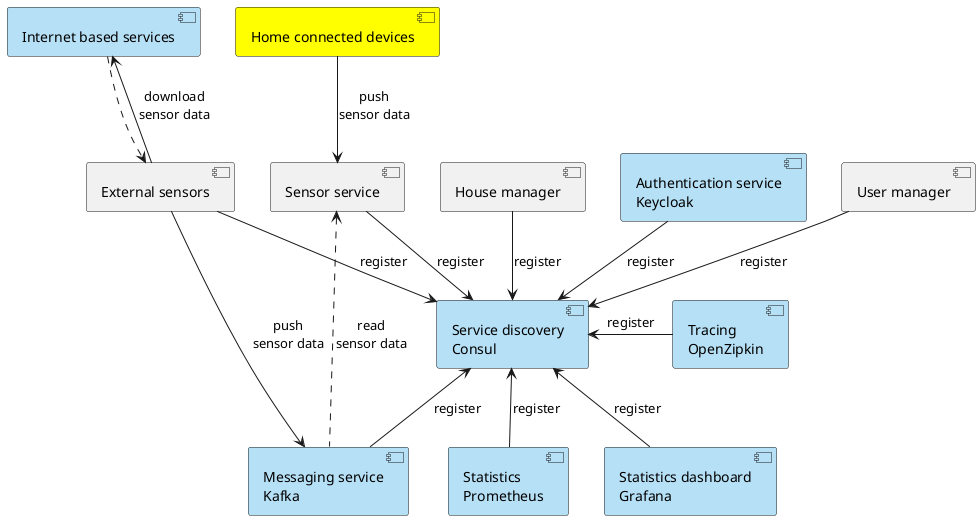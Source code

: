 @startuml
component internet as "Internet based services"  #b6e0f6

component messaging as "Messaging service\nKafka" #b6e0f6
component discovery as "Service discovery\nConsul" #b6e0f6
component sensors as "Sensor service"
component user as "User manager"
component house as "House manager"
component auth as "Authentication service\nKeycloak" #b6e0f6
component extSenors as "External sensors"
component home as "Home connected devices" #Yellow
component stats as "Statistics\nPrometheus" #b6e0f6
component statsView as "Statistics dashboard\nGrafana" #b6e0f6
component tracing as "Tracing\nOpenZipkin" #b6e0f6

internet <-- extSenors : download\nsensor data
internet ..> extSenors

messaging -up-> discovery : register
extSenors --> discovery : register
sensors --> discovery : register
user --> discovery : register
house --> discovery : register
auth --> discovery : register
stats -up-> discovery : register
statsView -up-> discovery : register
tracing -left-> discovery : register

extSenors --> messaging : push\nsensor data
sensors <.. messaging  : read\nsensor data

home -down-> sensors : push\nsensor data

@enduml